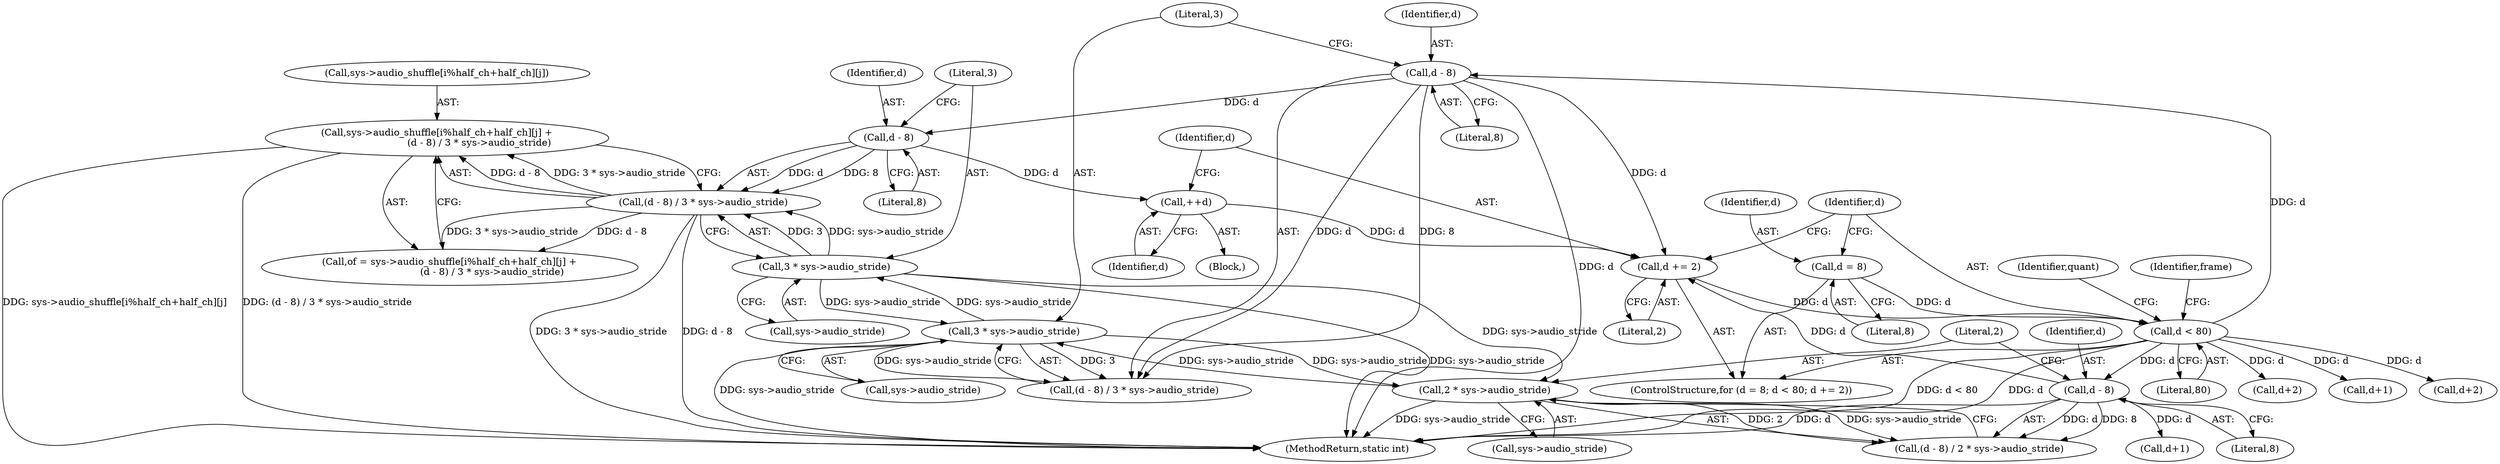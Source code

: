 digraph "0_libav_2d1c0dea5f6b91bec7f5fa53ec050913d851e366@array" {
"1000468" [label="(Call,sys->audio_shuffle[i%half_ch+half_ch][j] +\n                            (d - 8) / 3 * sys->audio_stride)"];
"1000480" [label="(Call,(d - 8) / 3 * sys->audio_stride)"];
"1000481" [label="(Call,d - 8)"];
"1000431" [label="(Call,d - 8)"];
"1000271" [label="(Call,d < 80)"];
"1000274" [label="(Call,d += 2)"];
"1000294" [label="(Call,d - 8)"];
"1000509" [label="(Call,++d)"];
"1000268" [label="(Call,d = 8)"];
"1000484" [label="(Call,3 * sys->audio_stride)"];
"1000434" [label="(Call,3 * sys->audio_stride)"];
"1000297" [label="(Call,2 * sys->audio_stride)"];
"1000435" [label="(Literal,3)"];
"1000396" [label="(Call,d+2)"];
"1000267" [label="(ControlStructure,for (d = 8; d < 80; d += 2))"];
"1000480" [label="(Call,(d - 8) / 3 * sys->audio_stride)"];
"1000273" [label="(Literal,80)"];
"1000276" [label="(Literal,2)"];
"1000269" [label="(Identifier,d)"];
"1000486" [label="(Call,sys->audio_stride)"];
"1000510" [label="(Identifier,d)"];
"1000270" [label="(Literal,8)"];
"1000521" [label="(MethodReturn,static int)"];
"1000275" [label="(Identifier,d)"];
"1000299" [label="(Call,sys->audio_stride)"];
"1000294" [label="(Call,d - 8)"];
"1000466" [label="(Call,of = sys->audio_shuffle[i%half_ch+half_ch][j] +\n                            (d - 8) / 3 * sys->audio_stride)"];
"1000484" [label="(Call,3 * sys->audio_stride)"];
"1000297" [label="(Call,2 * sys->audio_stride)"];
"1000482" [label="(Identifier,d)"];
"1000271" [label="(Call,d < 80)"];
"1000280" [label="(Identifier,quant)"];
"1000468" [label="(Call,sys->audio_shuffle[i%half_ch+half_ch][j] +\n                            (d - 8) / 3 * sys->audio_stride)"];
"1000293" [label="(Call,(d - 8) / 2 * sys->audio_stride)"];
"1000375" [label="(Call,d+2)"];
"1000359" [label="(Block,)"];
"1000433" [label="(Literal,8)"];
"1000387" [label="(Call,d+1)"];
"1000296" [label="(Literal,8)"];
"1000481" [label="(Call,d - 8)"];
"1000272" [label="(Identifier,d)"];
"1000431" [label="(Call,d - 8)"];
"1000432" [label="(Identifier,d)"];
"1000485" [label="(Literal,3)"];
"1000268" [label="(Call,d = 8)"];
"1000295" [label="(Identifier,d)"];
"1000509" [label="(Call,++d)"];
"1000512" [label="(Identifier,frame)"];
"1000436" [label="(Call,sys->audio_stride)"];
"1000469" [label="(Call,sys->audio_shuffle[i%half_ch+half_ch][j])"];
"1000434" [label="(Call,3 * sys->audio_stride)"];
"1000317" [label="(Call,d+1)"];
"1000298" [label="(Literal,2)"];
"1000274" [label="(Call,d += 2)"];
"1000430" [label="(Call,(d - 8) / 3 * sys->audio_stride)"];
"1000483" [label="(Literal,8)"];
"1000468" -> "1000466"  [label="AST: "];
"1000468" -> "1000480"  [label="CFG: "];
"1000469" -> "1000468"  [label="AST: "];
"1000480" -> "1000468"  [label="AST: "];
"1000466" -> "1000468"  [label="CFG: "];
"1000468" -> "1000521"  [label="DDG: sys->audio_shuffle[i%half_ch+half_ch][j]"];
"1000468" -> "1000521"  [label="DDG: (d - 8) / 3 * sys->audio_stride"];
"1000480" -> "1000468"  [label="DDG: d - 8"];
"1000480" -> "1000468"  [label="DDG: 3 * sys->audio_stride"];
"1000480" -> "1000484"  [label="CFG: "];
"1000481" -> "1000480"  [label="AST: "];
"1000484" -> "1000480"  [label="AST: "];
"1000480" -> "1000521"  [label="DDG: d - 8"];
"1000480" -> "1000521"  [label="DDG: 3 * sys->audio_stride"];
"1000480" -> "1000466"  [label="DDG: d - 8"];
"1000480" -> "1000466"  [label="DDG: 3 * sys->audio_stride"];
"1000481" -> "1000480"  [label="DDG: d"];
"1000481" -> "1000480"  [label="DDG: 8"];
"1000484" -> "1000480"  [label="DDG: 3"];
"1000484" -> "1000480"  [label="DDG: sys->audio_stride"];
"1000481" -> "1000483"  [label="CFG: "];
"1000482" -> "1000481"  [label="AST: "];
"1000483" -> "1000481"  [label="AST: "];
"1000485" -> "1000481"  [label="CFG: "];
"1000431" -> "1000481"  [label="DDG: d"];
"1000481" -> "1000509"  [label="DDG: d"];
"1000431" -> "1000430"  [label="AST: "];
"1000431" -> "1000433"  [label="CFG: "];
"1000432" -> "1000431"  [label="AST: "];
"1000433" -> "1000431"  [label="AST: "];
"1000435" -> "1000431"  [label="CFG: "];
"1000431" -> "1000521"  [label="DDG: d"];
"1000431" -> "1000274"  [label="DDG: d"];
"1000431" -> "1000430"  [label="DDG: d"];
"1000431" -> "1000430"  [label="DDG: 8"];
"1000271" -> "1000431"  [label="DDG: d"];
"1000271" -> "1000267"  [label="AST: "];
"1000271" -> "1000273"  [label="CFG: "];
"1000272" -> "1000271"  [label="AST: "];
"1000273" -> "1000271"  [label="AST: "];
"1000280" -> "1000271"  [label="CFG: "];
"1000512" -> "1000271"  [label="CFG: "];
"1000271" -> "1000521"  [label="DDG: d"];
"1000271" -> "1000521"  [label="DDG: d < 80"];
"1000274" -> "1000271"  [label="DDG: d"];
"1000268" -> "1000271"  [label="DDG: d"];
"1000271" -> "1000294"  [label="DDG: d"];
"1000271" -> "1000375"  [label="DDG: d"];
"1000271" -> "1000387"  [label="DDG: d"];
"1000271" -> "1000396"  [label="DDG: d"];
"1000274" -> "1000267"  [label="AST: "];
"1000274" -> "1000276"  [label="CFG: "];
"1000275" -> "1000274"  [label="AST: "];
"1000276" -> "1000274"  [label="AST: "];
"1000272" -> "1000274"  [label="CFG: "];
"1000294" -> "1000274"  [label="DDG: d"];
"1000509" -> "1000274"  [label="DDG: d"];
"1000294" -> "1000293"  [label="AST: "];
"1000294" -> "1000296"  [label="CFG: "];
"1000295" -> "1000294"  [label="AST: "];
"1000296" -> "1000294"  [label="AST: "];
"1000298" -> "1000294"  [label="CFG: "];
"1000294" -> "1000521"  [label="DDG: d"];
"1000294" -> "1000293"  [label="DDG: d"];
"1000294" -> "1000293"  [label="DDG: 8"];
"1000294" -> "1000317"  [label="DDG: d"];
"1000509" -> "1000359"  [label="AST: "];
"1000509" -> "1000510"  [label="CFG: "];
"1000510" -> "1000509"  [label="AST: "];
"1000275" -> "1000509"  [label="CFG: "];
"1000268" -> "1000267"  [label="AST: "];
"1000268" -> "1000270"  [label="CFG: "];
"1000269" -> "1000268"  [label="AST: "];
"1000270" -> "1000268"  [label="AST: "];
"1000272" -> "1000268"  [label="CFG: "];
"1000484" -> "1000486"  [label="CFG: "];
"1000485" -> "1000484"  [label="AST: "];
"1000486" -> "1000484"  [label="AST: "];
"1000484" -> "1000521"  [label="DDG: sys->audio_stride"];
"1000484" -> "1000297"  [label="DDG: sys->audio_stride"];
"1000484" -> "1000434"  [label="DDG: sys->audio_stride"];
"1000434" -> "1000484"  [label="DDG: sys->audio_stride"];
"1000434" -> "1000430"  [label="AST: "];
"1000434" -> "1000436"  [label="CFG: "];
"1000435" -> "1000434"  [label="AST: "];
"1000436" -> "1000434"  [label="AST: "];
"1000430" -> "1000434"  [label="CFG: "];
"1000434" -> "1000521"  [label="DDG: sys->audio_stride"];
"1000434" -> "1000297"  [label="DDG: sys->audio_stride"];
"1000434" -> "1000430"  [label="DDG: 3"];
"1000434" -> "1000430"  [label="DDG: sys->audio_stride"];
"1000297" -> "1000434"  [label="DDG: sys->audio_stride"];
"1000297" -> "1000293"  [label="AST: "];
"1000297" -> "1000299"  [label="CFG: "];
"1000298" -> "1000297"  [label="AST: "];
"1000299" -> "1000297"  [label="AST: "];
"1000293" -> "1000297"  [label="CFG: "];
"1000297" -> "1000521"  [label="DDG: sys->audio_stride"];
"1000297" -> "1000293"  [label="DDG: 2"];
"1000297" -> "1000293"  [label="DDG: sys->audio_stride"];
}
